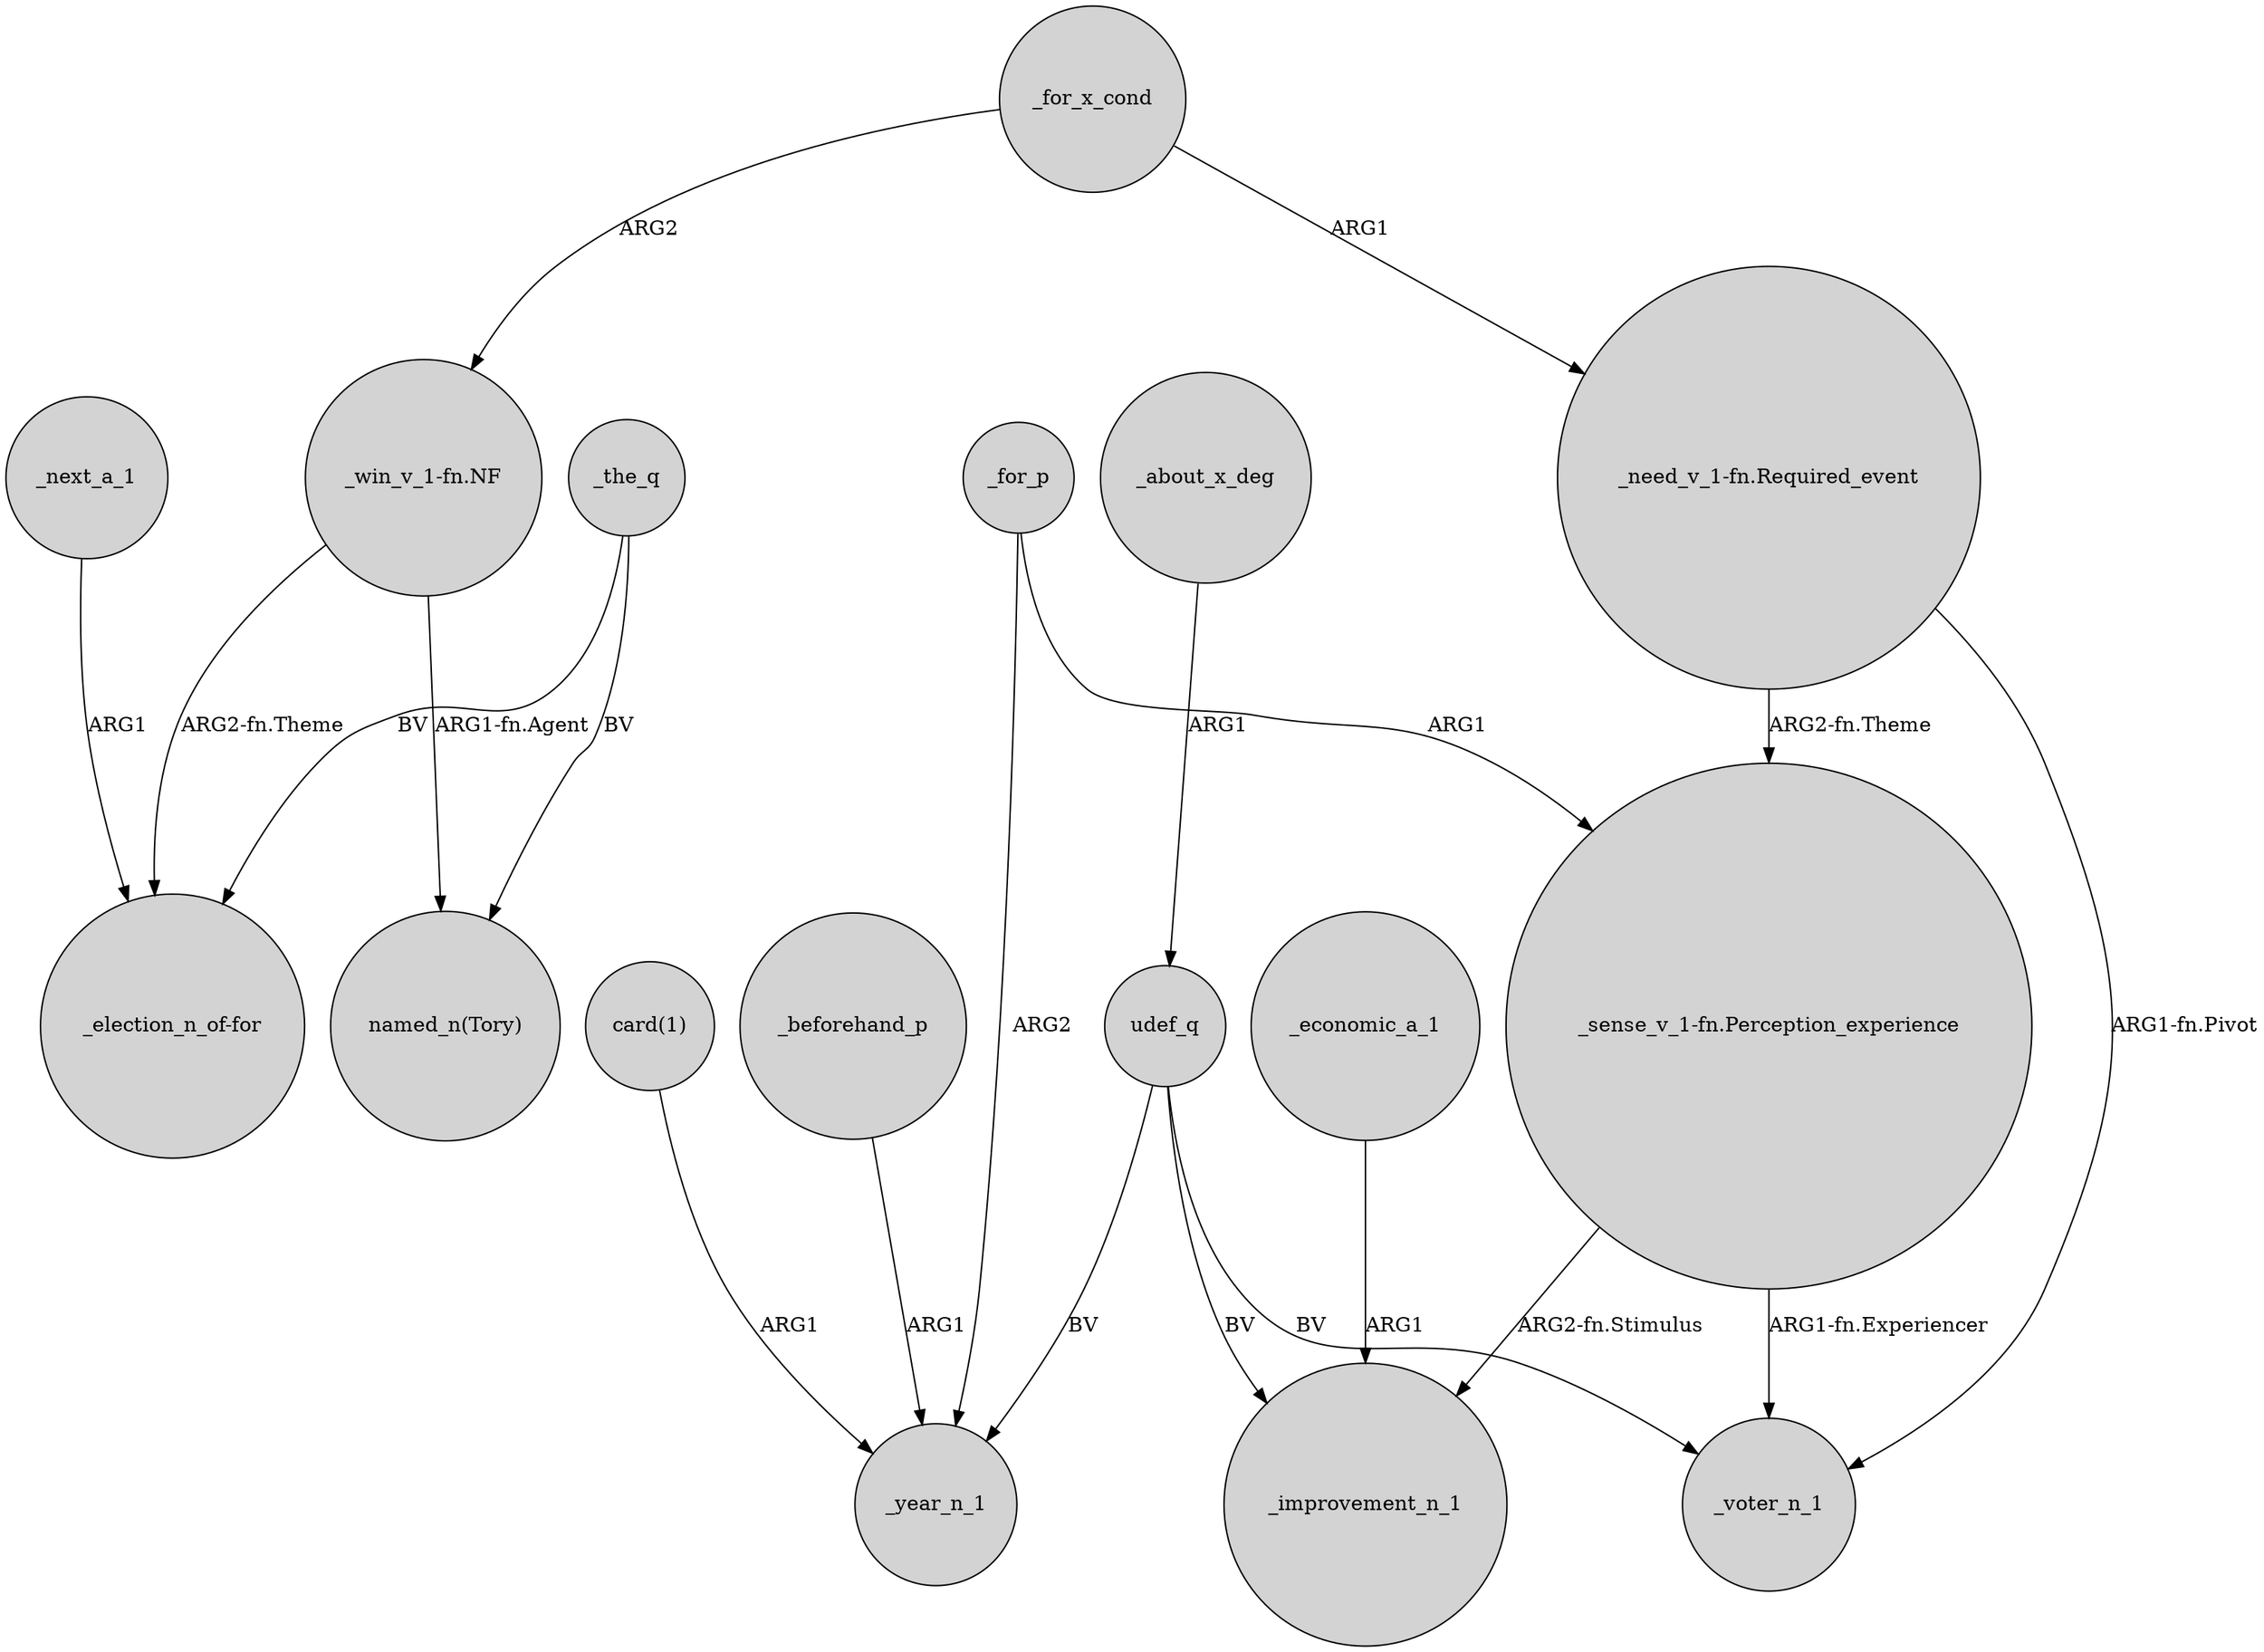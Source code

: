 digraph {
	node [shape=circle style=filled]
	_next_a_1 -> "_election_n_of-for" [label=ARG1]
	_beforehand_p -> _year_n_1 [label=ARG1]
	"_win_v_1-fn.NF" -> "named_n(Tory)" [label="ARG1-fn.Agent"]
	_for_p -> _year_n_1 [label=ARG2]
	"_sense_v_1-fn.Perception_experience" -> _improvement_n_1 [label="ARG2-fn.Stimulus"]
	"_win_v_1-fn.NF" -> "_election_n_of-for" [label="ARG2-fn.Theme"]
	_for_p -> "_sense_v_1-fn.Perception_experience" [label=ARG1]
	_economic_a_1 -> _improvement_n_1 [label=ARG1]
	"_sense_v_1-fn.Perception_experience" -> _voter_n_1 [label="ARG1-fn.Experiencer"]
	_the_q -> "_election_n_of-for" [label=BV]
	_about_x_deg -> udef_q [label=ARG1]
	udef_q -> _voter_n_1 [label=BV]
	_the_q -> "named_n(Tory)" [label=BV]
	_for_x_cond -> "_need_v_1-fn.Required_event" [label=ARG1]
	"card(1)" -> _year_n_1 [label=ARG1]
	udef_q -> _year_n_1 [label=BV]
	udef_q -> _improvement_n_1 [label=BV]
	_for_x_cond -> "_win_v_1-fn.NF" [label=ARG2]
	"_need_v_1-fn.Required_event" -> "_sense_v_1-fn.Perception_experience" [label="ARG2-fn.Theme"]
	"_need_v_1-fn.Required_event" -> _voter_n_1 [label="ARG1-fn.Pivot"]
}
